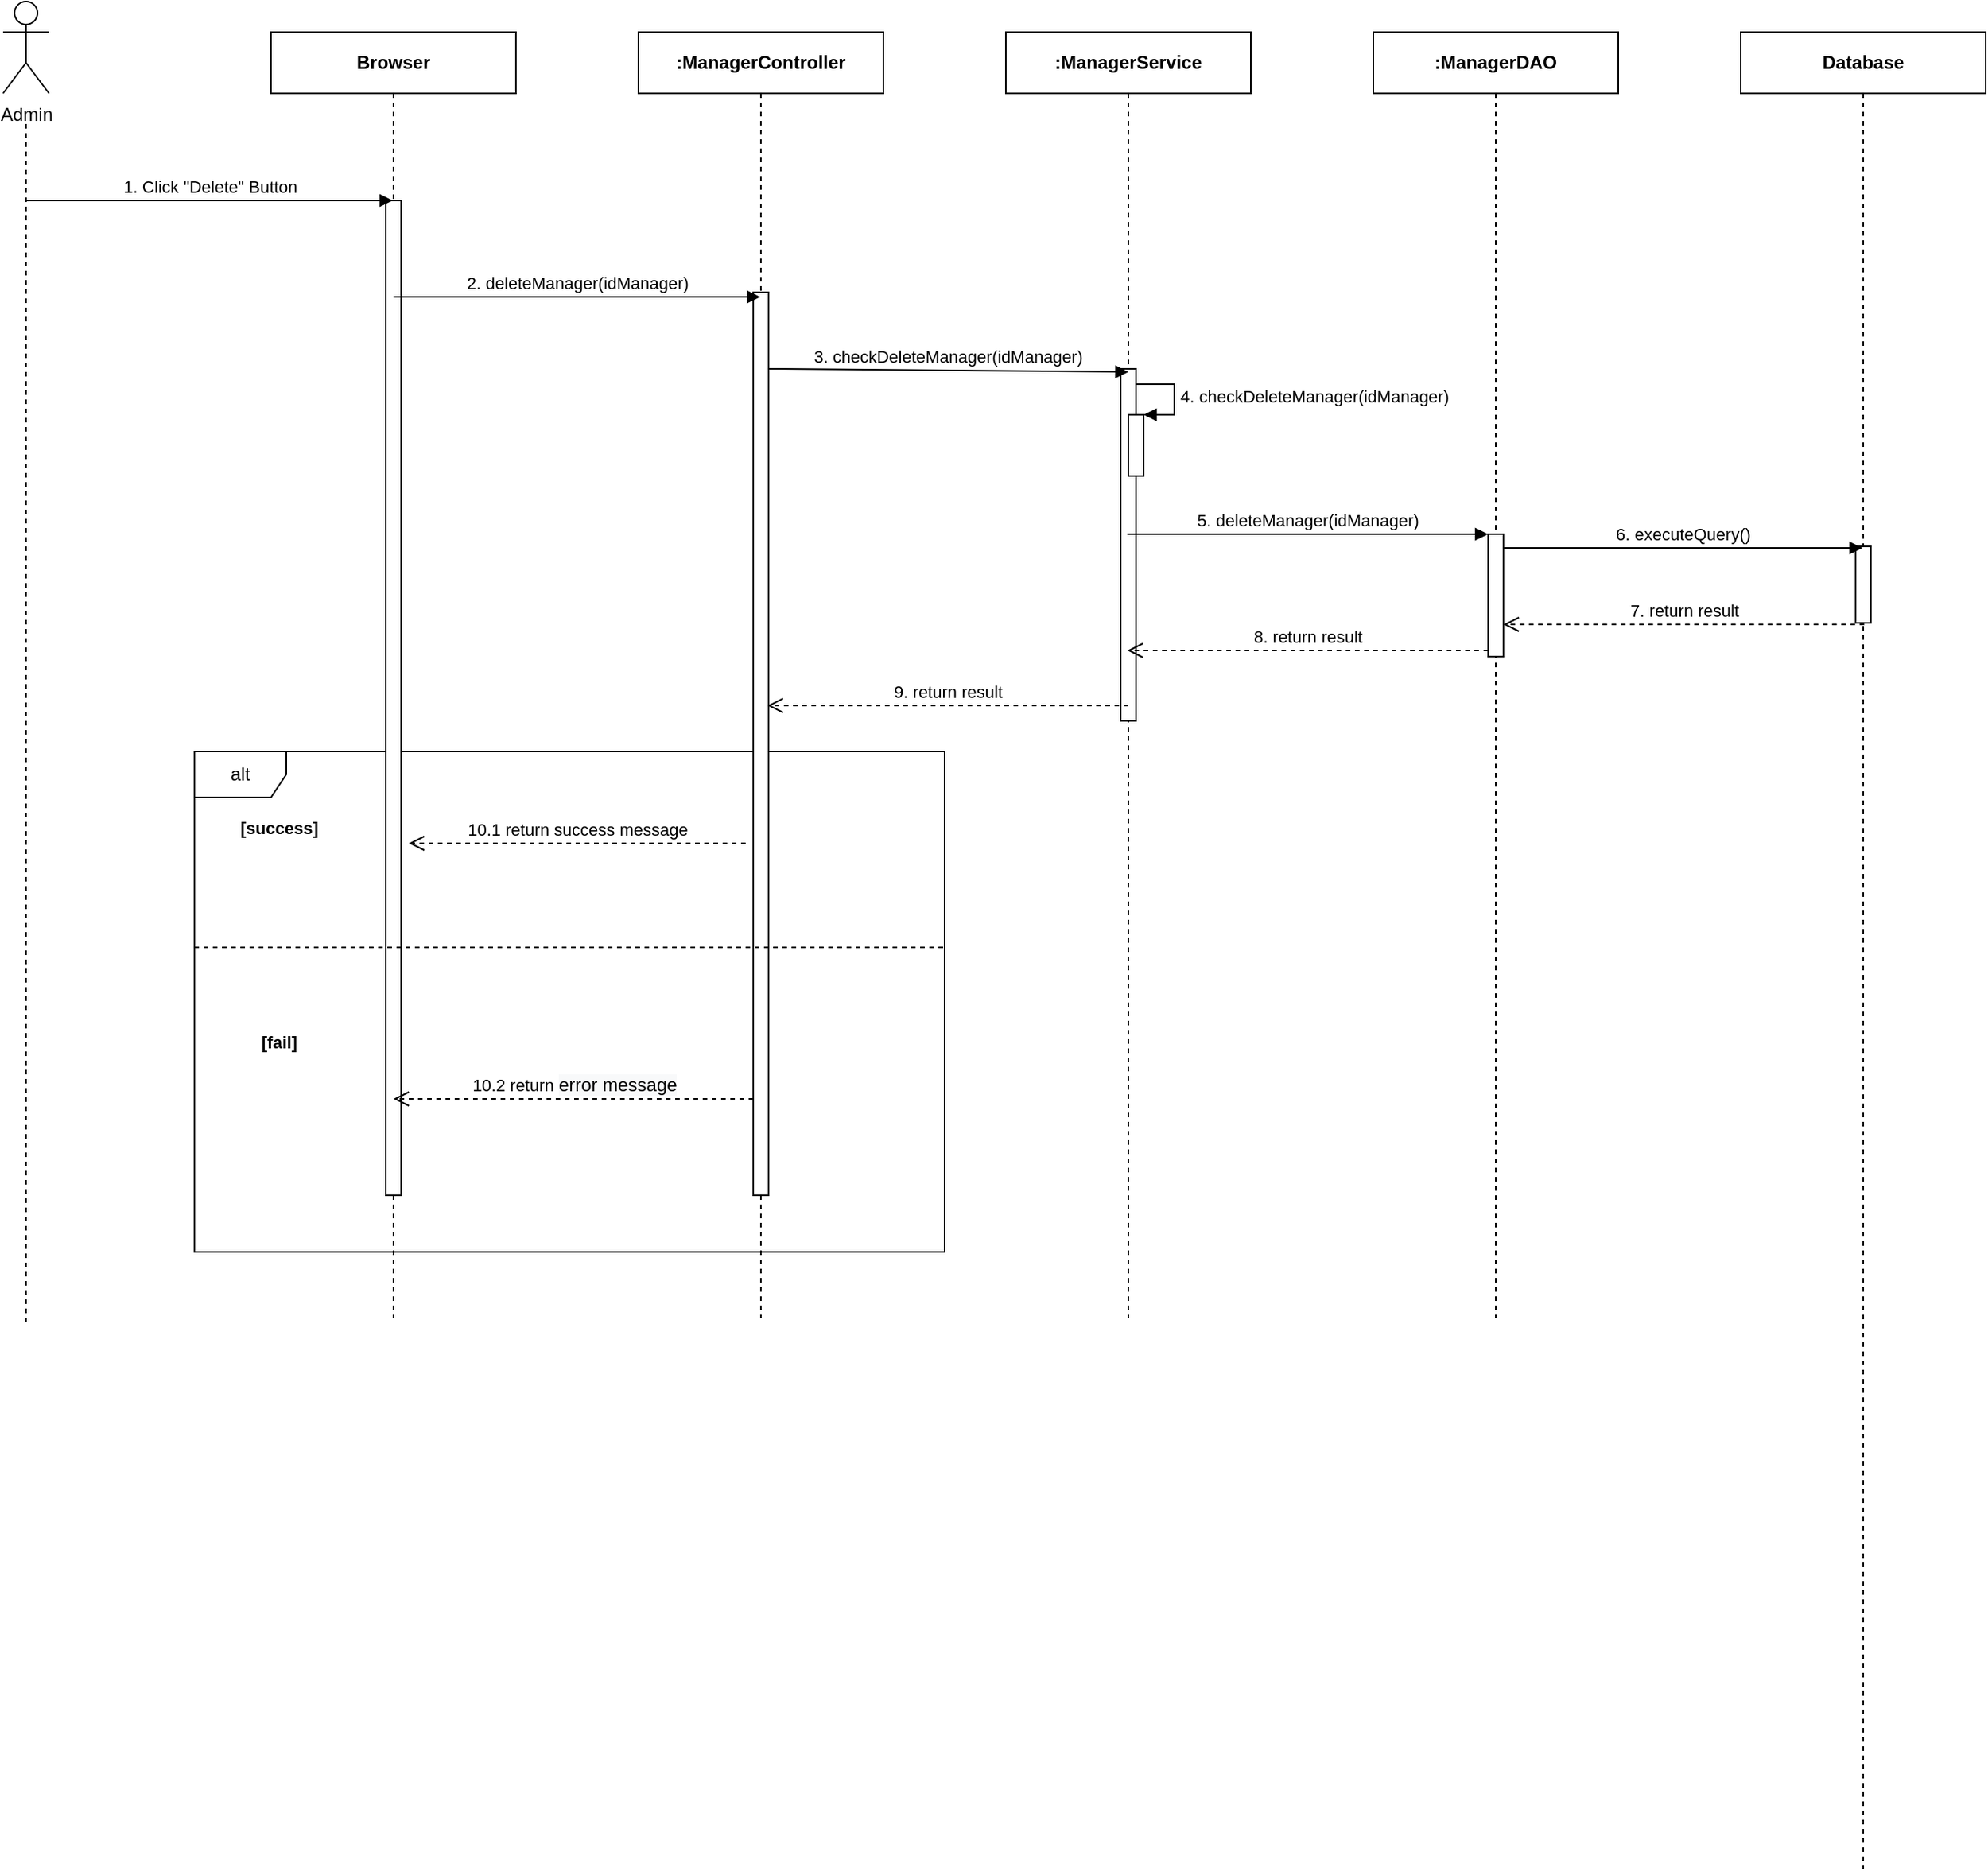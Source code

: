 <mxfile version="14.4.3" type="device"><diagram id="pROYhSipGE22_m3csNIg" name="Ev04"><mxGraphModel dx="1346" dy="778" grid="1" gridSize="10" guides="1" tooltips="1" connect="1" arrows="1" fold="1" page="1" pageScale="1" pageWidth="850" pageHeight="1100" math="0" shadow="0"><root><mxCell id="Yl5n9FaDi4vU1vdVufCG-0"/><mxCell id="Yl5n9FaDi4vU1vdVufCG-1" parent="Yl5n9FaDi4vU1vdVufCG-0"/><mxCell id="3ike_9AF3cuafpBN7iWO-18" value="alt" style="shape=umlFrame;whiteSpace=wrap;html=1;" parent="Yl5n9FaDi4vU1vdVufCG-1" vertex="1"><mxGeometry x="430" y="550" width="490" height="327" as="geometry"/></mxCell><mxCell id="aGS2MKiZx_TTTCv_aDEU-1" value="&lt;b&gt;Browser&lt;/b&gt;" style="shape=umlLifeline;perimeter=lifelinePerimeter;whiteSpace=wrap;html=1;container=1;collapsible=0;recursiveResize=0;outlineConnect=0;" parent="Yl5n9FaDi4vU1vdVufCG-1" vertex="1"><mxGeometry x="480" y="80" width="160" height="840" as="geometry"/></mxCell><mxCell id="aGS2MKiZx_TTTCv_aDEU-2" value="" style="html=1;points=[];perimeter=orthogonalPerimeter;" parent="aGS2MKiZx_TTTCv_aDEU-1" vertex="1"><mxGeometry x="75" y="110" width="10" height="650" as="geometry"/></mxCell><mxCell id="aGS2MKiZx_TTTCv_aDEU-3" value="&lt;b&gt;:ManagerDAO&lt;/b&gt;" style="shape=umlLifeline;perimeter=lifelinePerimeter;whiteSpace=wrap;html=1;container=1;collapsible=0;recursiveResize=0;outlineConnect=0;" parent="Yl5n9FaDi4vU1vdVufCG-1" vertex="1"><mxGeometry x="1200" y="80" width="160" height="840" as="geometry"/></mxCell><mxCell id="aGS2MKiZx_TTTCv_aDEU-4" value="&lt;b&gt;:ManagerService&lt;/b&gt;" style="shape=umlLifeline;perimeter=lifelinePerimeter;whiteSpace=wrap;html=1;container=1;collapsible=0;recursiveResize=0;outlineConnect=0;" parent="Yl5n9FaDi4vU1vdVufCG-1" vertex="1"><mxGeometry x="960" y="80" width="160" height="840" as="geometry"/></mxCell><mxCell id="aGS2MKiZx_TTTCv_aDEU-5" value="" style="html=1;points=[];perimeter=orthogonalPerimeter;" parent="aGS2MKiZx_TTTCv_aDEU-4" vertex="1"><mxGeometry x="75" y="220" width="10" height="230" as="geometry"/></mxCell><mxCell id="aGS2MKiZx_TTTCv_aDEU-6" value="&lt;b&gt;:ManagerController&lt;/b&gt;" style="shape=umlLifeline;perimeter=lifelinePerimeter;whiteSpace=wrap;html=1;container=1;collapsible=0;recursiveResize=0;outlineConnect=0;" parent="Yl5n9FaDi4vU1vdVufCG-1" vertex="1"><mxGeometry x="720" y="80" width="160" height="840" as="geometry"/></mxCell><mxCell id="aGS2MKiZx_TTTCv_aDEU-7" value="" style="html=1;points=[];perimeter=orthogonalPerimeter;" parent="aGS2MKiZx_TTTCv_aDEU-6" vertex="1"><mxGeometry x="75" y="170" width="10" height="590" as="geometry"/></mxCell><mxCell id="aGS2MKiZx_TTTCv_aDEU-8" value="1. Click &quot;Delete&quot; Button" style="html=1;verticalAlign=bottom;endArrow=block;" parent="Yl5n9FaDi4vU1vdVufCG-1" target="aGS2MKiZx_TTTCv_aDEU-1" edge="1"><mxGeometry width="80" relative="1" as="geometry"><mxPoint x="320" y="190" as="sourcePoint"/><mxPoint x="400" y="190" as="targetPoint"/></mxGeometry></mxCell><mxCell id="aGS2MKiZx_TTTCv_aDEU-9" value="2. deleteManager(idManager)" style="html=1;verticalAlign=bottom;endArrow=block;" parent="Yl5n9FaDi4vU1vdVufCG-1" edge="1"><mxGeometry width="80" relative="1" as="geometry"><mxPoint x="560" y="253" as="sourcePoint"/><mxPoint x="799.5" y="253" as="targetPoint"/></mxGeometry></mxCell><mxCell id="aGS2MKiZx_TTTCv_aDEU-10" value="3. checkDeleteManager(idManager)" style="html=1;verticalAlign=bottom;endArrow=block;" parent="Yl5n9FaDi4vU1vdVufCG-1" edge="1"><mxGeometry relative="1" as="geometry"><mxPoint x="805" y="300.0" as="sourcePoint"/><mxPoint x="1040" y="302" as="targetPoint"/></mxGeometry></mxCell><mxCell id="aGS2MKiZx_TTTCv_aDEU-19" value="" style="html=1;points=[];perimeter=orthogonalPerimeter;" parent="Yl5n9FaDi4vU1vdVufCG-1" vertex="1"><mxGeometry x="1040" y="330" width="10" height="40" as="geometry"/></mxCell><mxCell id="aGS2MKiZx_TTTCv_aDEU-20" value="&lt;span style=&quot;text-align: center&quot;&gt;4. checkDelete&lt;/span&gt;&lt;span style=&quot;text-align: center&quot;&gt;Manager&lt;/span&gt;&lt;span style=&quot;text-align: center&quot;&gt;(id&lt;/span&gt;&lt;span style=&quot;text-align: center&quot;&gt;Manager&lt;/span&gt;&lt;span style=&quot;text-align: center&quot;&gt;)&lt;/span&gt;" style="edgeStyle=orthogonalEdgeStyle;html=1;align=left;spacingLeft=2;endArrow=block;rounded=0;entryX=1;entryY=0;" parent="Yl5n9FaDi4vU1vdVufCG-1" target="aGS2MKiZx_TTTCv_aDEU-19" edge="1"><mxGeometry relative="1" as="geometry"><mxPoint x="1045" y="310.0" as="sourcePoint"/><Array as="points"><mxPoint x="1070" y="310"/></Array></mxGeometry></mxCell><mxCell id="aGS2MKiZx_TTTCv_aDEU-22" value="" style="html=1;points=[];perimeter=orthogonalPerimeter;" parent="Yl5n9FaDi4vU1vdVufCG-1" vertex="1"><mxGeometry x="1275" y="408" width="10" height="80" as="geometry"/></mxCell><mxCell id="aGS2MKiZx_TTTCv_aDEU-23" value="5. deleteManager(idManager)" style="html=1;verticalAlign=bottom;endArrow=block;entryX=0;entryY=0;" parent="Yl5n9FaDi4vU1vdVufCG-1" target="aGS2MKiZx_TTTCv_aDEU-22" edge="1"><mxGeometry relative="1" as="geometry"><mxPoint x="1039.324" y="408" as="sourcePoint"/></mxGeometry></mxCell><mxCell id="aGS2MKiZx_TTTCv_aDEU-24" value="8. return result" style="html=1;verticalAlign=bottom;endArrow=open;dashed=1;endSize=8;exitX=0;exitY=0.95;" parent="Yl5n9FaDi4vU1vdVufCG-1" source="aGS2MKiZx_TTTCv_aDEU-22" edge="1"><mxGeometry relative="1" as="geometry"><mxPoint x="1039.324" y="484.0" as="targetPoint"/></mxGeometry></mxCell><mxCell id="3ike_9AF3cuafpBN7iWO-14" value="10.2 return&amp;nbsp;&lt;span style=&quot;font-size: 12px ; background-color: rgb(248 , 249 , 250)&quot;&gt;error message&lt;/span&gt;" style="html=1;verticalAlign=bottom;endArrow=open;dashed=1;endSize=8;" parent="Yl5n9FaDi4vU1vdVufCG-1" edge="1"><mxGeometry relative="1" as="geometry"><mxPoint x="795" y="777" as="sourcePoint"/><mxPoint x="560" y="777" as="targetPoint"/></mxGeometry></mxCell><mxCell id="EyylTT1AdeBO1WG_MUGK-0" value="" style="endArrow=none;dashed=1;html=1;" parent="Yl5n9FaDi4vU1vdVufCG-1" edge="1"><mxGeometry width="50" height="50" relative="1" as="geometry"><mxPoint x="430" y="678" as="sourcePoint"/><mxPoint x="920" y="678" as="targetPoint"/></mxGeometry></mxCell><mxCell id="lX96e6FVnJsoajzGW1Pt-0" value="&lt;b&gt;Database&lt;/b&gt;" style="shape=umlLifeline;perimeter=lifelinePerimeter;whiteSpace=wrap;html=1;container=1;collapsible=0;recursiveResize=0;outlineConnect=0;" parent="Yl5n9FaDi4vU1vdVufCG-1" vertex="1"><mxGeometry x="1440" y="80" width="160" height="1200" as="geometry"/></mxCell><mxCell id="lX96e6FVnJsoajzGW1Pt-1" value="" style="html=1;points=[];perimeter=orthogonalPerimeter;" parent="lX96e6FVnJsoajzGW1Pt-0" vertex="1"><mxGeometry x="75" y="336" width="10" height="50" as="geometry"/></mxCell><mxCell id="lX96e6FVnJsoajzGW1Pt-2" value="6. executeQuery()" style="html=1;verticalAlign=bottom;endArrow=block;" parent="Yl5n9FaDi4vU1vdVufCG-1" edge="1"><mxGeometry relative="1" as="geometry"><mxPoint x="1285.004" y="417" as="sourcePoint"/><mxPoint x="1519.5" y="417" as="targetPoint"/></mxGeometry></mxCell><mxCell id="lX96e6FVnJsoajzGW1Pt-3" value="7. return result" style="html=1;verticalAlign=bottom;endArrow=open;dashed=1;endSize=8;exitX=0;exitY=0.95;" parent="Yl5n9FaDi4vU1vdVufCG-1" edge="1"><mxGeometry relative="1" as="geometry"><mxPoint x="1285.004" y="467.0" as="targetPoint"/><mxPoint x="1520.68" y="467" as="sourcePoint"/></mxGeometry></mxCell><mxCell id="OkgpxscWubLC2sMFKbMf-0" value="10.1 return success message" style="html=1;verticalAlign=bottom;endArrow=open;dashed=1;endSize=8;" parent="Yl5n9FaDi4vU1vdVufCG-1" edge="1"><mxGeometry relative="1" as="geometry"><mxPoint x="570" y="610" as="targetPoint"/><mxPoint x="790" y="610" as="sourcePoint"/></mxGeometry></mxCell><mxCell id="yP6YV-gvJVC-ebdYZwng-2" value="&lt;span style=&quot;font-size: 11px ; background-color: rgb(255 , 255 , 255)&quot;&gt;&lt;b&gt;[success]&lt;/b&gt;&lt;/span&gt;" style="text;html=1;align=center;verticalAlign=middle;resizable=0;points=[];autosize=1;" parent="Yl5n9FaDi4vU1vdVufCG-1" vertex="1"><mxGeometry x="450" y="590" width="70" height="20" as="geometry"/></mxCell><mxCell id="yP6YV-gvJVC-ebdYZwng-3" value="&lt;span style=&quot;font-size: 11px ; background-color: rgb(255 , 255 , 255)&quot;&gt;&lt;b&gt;[fail]&lt;/b&gt;&lt;/span&gt;" style="text;html=1;align=center;verticalAlign=middle;resizable=0;points=[];autosize=1;" parent="Yl5n9FaDi4vU1vdVufCG-1" vertex="1"><mxGeometry x="465" y="730" width="40" height="20" as="geometry"/></mxCell><mxCell id="X6lmQF_-RIgmEQeRZVAR-0" value="9. return result" style="html=1;verticalAlign=bottom;endArrow=open;dashed=1;endSize=8;exitX=0;exitY=0.95;" parent="Yl5n9FaDi4vU1vdVufCG-1" edge="1"><mxGeometry relative="1" as="geometry"><mxPoint x="804.324" y="520.0" as="targetPoint"/><mxPoint x="1040" y="520" as="sourcePoint"/></mxGeometry></mxCell><mxCell id="3EDmkEvxYwTkgwrz4Vau-0" value="Admin" style="shape=umlActor;verticalLabelPosition=bottom;verticalAlign=top;html=1;outlineConnect=0;rounded=0;glass=0;sketch=0;fillColor=none;" vertex="1" parent="Yl5n9FaDi4vU1vdVufCG-1"><mxGeometry x="305" y="60" width="30" height="60" as="geometry"/></mxCell><mxCell id="3EDmkEvxYwTkgwrz4Vau-1" value="" style="endArrow=none;dashed=1;html=1;" edge="1" parent="Yl5n9FaDi4vU1vdVufCG-1"><mxGeometry width="50" height="50" relative="1" as="geometry"><mxPoint x="320" y="923" as="sourcePoint"/><mxPoint x="320" y="140" as="targetPoint"/></mxGeometry></mxCell></root></mxGraphModel></diagram></mxfile>